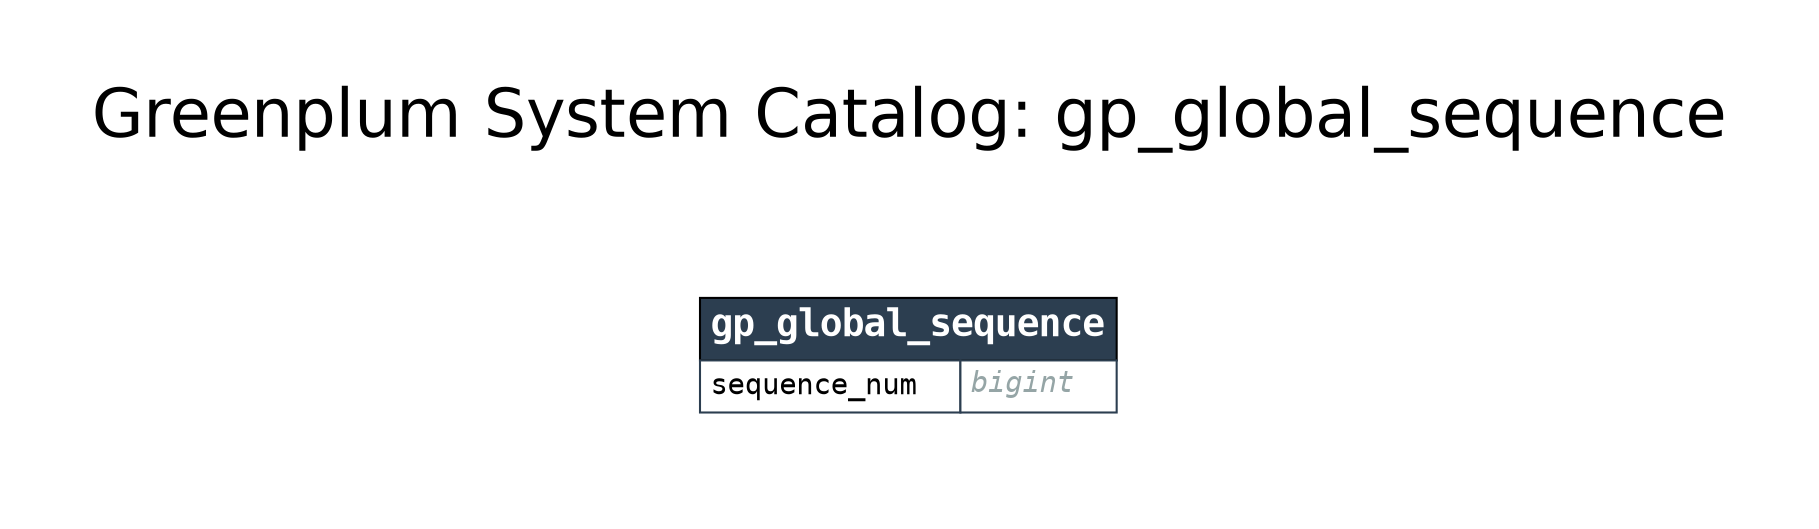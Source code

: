 digraph GPDB {

    label="Greenplum System Catalog: gp_global_sequence";
    labelloc="t";
    fontname="Helvetica"
    fontsize=32
    

    pad=0.5;
    nodesep=0.5;
    ranksep=0.5;
    rankdir=LR;
    node [shape = "plaintext"];

    
    subgraph cluster_from {
        rankdir=TB
        style=invis;

        
    }
    
    subgraph cluster_selected {
        rankdir=TB
        style=invis;

        
            gp_global_sequence [label = <<FONT FACE="monospace"><TABLE BORDER="0" CELLBORDER="1" CELLSPACING="0" CELLPADDING="4">
<TR><TD BGCOLOR="#2c3e50" ALIGN="CENTER" COLSPAN="2"><FONT COLOR="#FFFFFF" POINT-SIZE="18"><B>gp_global_sequence</B></FONT></TD></TR>

<TR>
<TD COLOR="#2c3e50" BGCOLOR="#FFFFFF" ALIGN="LEFT" PORT="sequence_num_in"><FONT COLOR="#000000">sequence_num</FONT></TD>
<TD COLOR="#2c3e50" BGCOLOR="#FFFFFF" ALIGN="LEFT" PORT="sequence_num_out"><FONT COLOR="#95a5a6"><I>bigint</I></FONT></TD>
</TR>

</TABLE></FONT>> name = "gp_global_sequence" URL = "gp_global_sequence.svg"];
        
    }
    
    subgraph cluster_to {
        rankdir=TB
        style=invis;

        
    }
    

    

}
